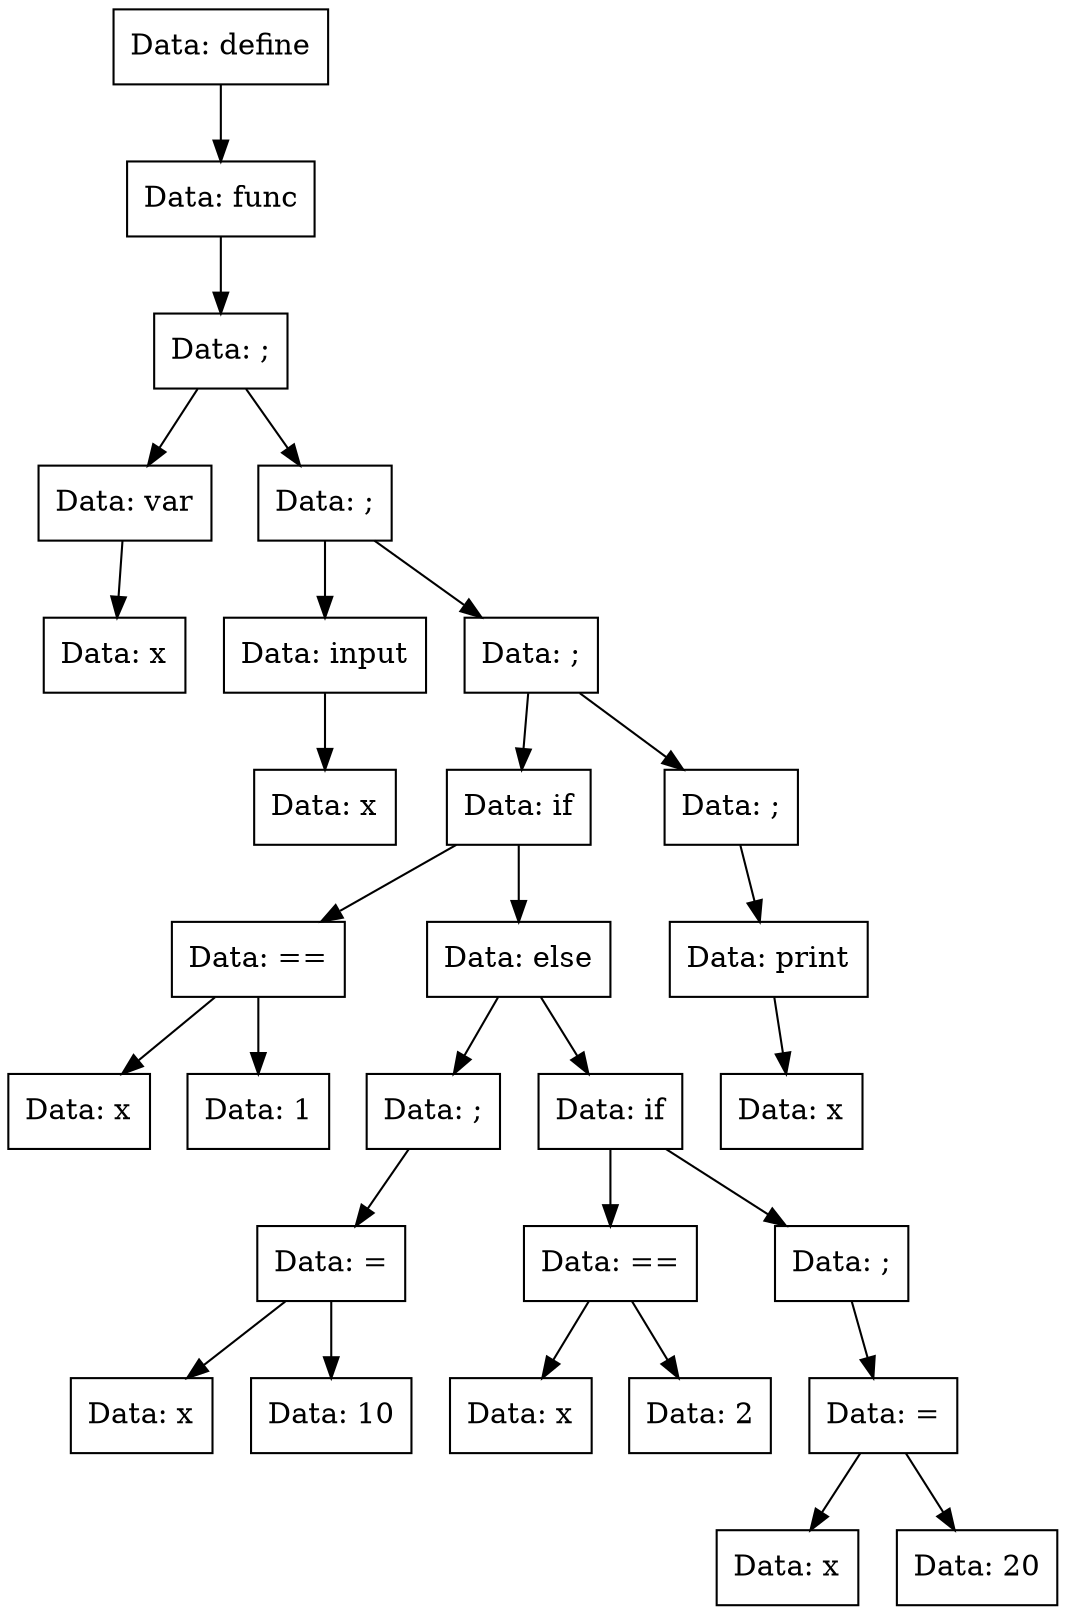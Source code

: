 digraph func{
Node0x55dcd5b1d460[shape="record", label="Data: define"];
Node0x55dcd5b1d500[shape="record", label="Data: func"];
Node0x55dcd5b1d4b0[shape="record", label="Data: ;"];
Node0x55dcd5b1d320[shape="record", label="Data: var"];
Node0x55dcd5b1d370[shape="record", label="Data: x"];
Node0x55dcd5b1d320->Node0x55dcd5b1d370;
Node0x55dcd5b1d4b0->Node0x55dcd5b1d320;
Node0x55dcd5b1d230[shape="record", label="Data: ;"];
Node0x55dcd5b1d280[shape="record", label="Data: input"];
Node0x55dcd5b1d140[shape="record", label="Data: x"];
Node0x55dcd5b1d280->Node0x55dcd5b1d140;
Node0x55dcd5b1d230->Node0x55dcd5b1d280;
Node0x55dcd5b1da00[shape="record", label="Data: ;"];
Node0x55dcd5b1d9b0[shape="record", label="Data: if"];
Node0x55dcd5b1d960[shape="record", label="Data: =="];
Node0x55dcd5b1d3c0[shape="record", label="Data: x"];
Node0x55dcd5b1d960->Node0x55dcd5b1d3c0;
Node0x55dcd5b1d2d0[shape="record", label="Data: 1"];
Node0x55dcd5b1d960->Node0x55dcd5b1d2d0;
Node0x55dcd5b1d9b0->Node0x55dcd5b1d960;
Node0x55dcd5b1d1e0[shape="record", label="Data: else"];
Node0x55dcd5b1d190[shape="record", label="Data: ;"];
Node0x55dcd5b1d410[shape="record", label="Data: ="];
Node0x55dcd5b1d730[shape="record", label="Data: x"];
Node0x55dcd5b1d410->Node0x55dcd5b1d730;
Node0x55dcd5b1d8c0[shape="record", label="Data: 10"];
Node0x55dcd5b1d410->Node0x55dcd5b1d8c0;
Node0x55dcd5b1d190->Node0x55dcd5b1d410;
Node0x55dcd5b1d1e0->Node0x55dcd5b1d190;
Node0x55dcd5b1d910[shape="record", label="Data: if"];
Node0x55dcd5b1d870[shape="record", label="Data: =="];
Node0x55dcd5b1d820[shape="record", label="Data: x"];
Node0x55dcd5b1d870->Node0x55dcd5b1d820;
Node0x55dcd5b1d6e0[shape="record", label="Data: 2"];
Node0x55dcd5b1d870->Node0x55dcd5b1d6e0;
Node0x55dcd5b1d910->Node0x55dcd5b1d870;
Node0x55dcd5b1d550[shape="record", label="Data: ;"];
Node0x55dcd5b1d7d0[shape="record", label="Data: ="];
Node0x55dcd5b1d640[shape="record", label="Data: x"];
Node0x55dcd5b1d7d0->Node0x55dcd5b1d640;
Node0x55dcd5b1d690[shape="record", label="Data: 20"];
Node0x55dcd5b1d7d0->Node0x55dcd5b1d690;
Node0x55dcd5b1d550->Node0x55dcd5b1d7d0;
Node0x55dcd5b1d910->Node0x55dcd5b1d550;
Node0x55dcd5b1d1e0->Node0x55dcd5b1d910;
Node0x55dcd5b1d9b0->Node0x55dcd5b1d1e0;
Node0x55dcd5b1da00->Node0x55dcd5b1d9b0;
Node0x55dcd5b1d5f0[shape="record", label="Data: ;"];
Node0x55dcd5b1d5a0[shape="record", label="Data: print"];
Node0x55dcd5b1d780[shape="record", label="Data: x"];
Node0x55dcd5b1d5a0->Node0x55dcd5b1d780;
Node0x55dcd5b1d5f0->Node0x55dcd5b1d5a0;
Node0x55dcd5b1da00->Node0x55dcd5b1d5f0;
Node0x55dcd5b1d230->Node0x55dcd5b1da00;
Node0x55dcd5b1d4b0->Node0x55dcd5b1d230;
Node0x55dcd5b1d500->Node0x55dcd5b1d4b0;
Node0x55dcd5b1d460->Node0x55dcd5b1d500;
}